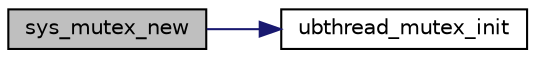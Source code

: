 digraph "sys_mutex_new"
{
 // LATEX_PDF_SIZE
  edge [fontname="Helvetica",fontsize="10",labelfontname="Helvetica",labelfontsize="10"];
  node [fontname="Helvetica",fontsize="10",shape=record];
  rankdir="LR";
  Node1 [label="sys_mutex_new",height=0.2,width=0.4,color="black", fillcolor="grey75", style="filled", fontcolor="black",tooltip=" "];
  Node1 -> Node2 [color="midnightblue",fontsize="10",style="solid",fontname="Helvetica"];
  Node2 [label="ubthread_mutex_init",height=0.2,width=0.4,color="black", fillcolor="white", style="filled",URL="$ubthread_8h.html#ab6bfc2169b55532821582f24b68dc855",tooltip=" "];
}
